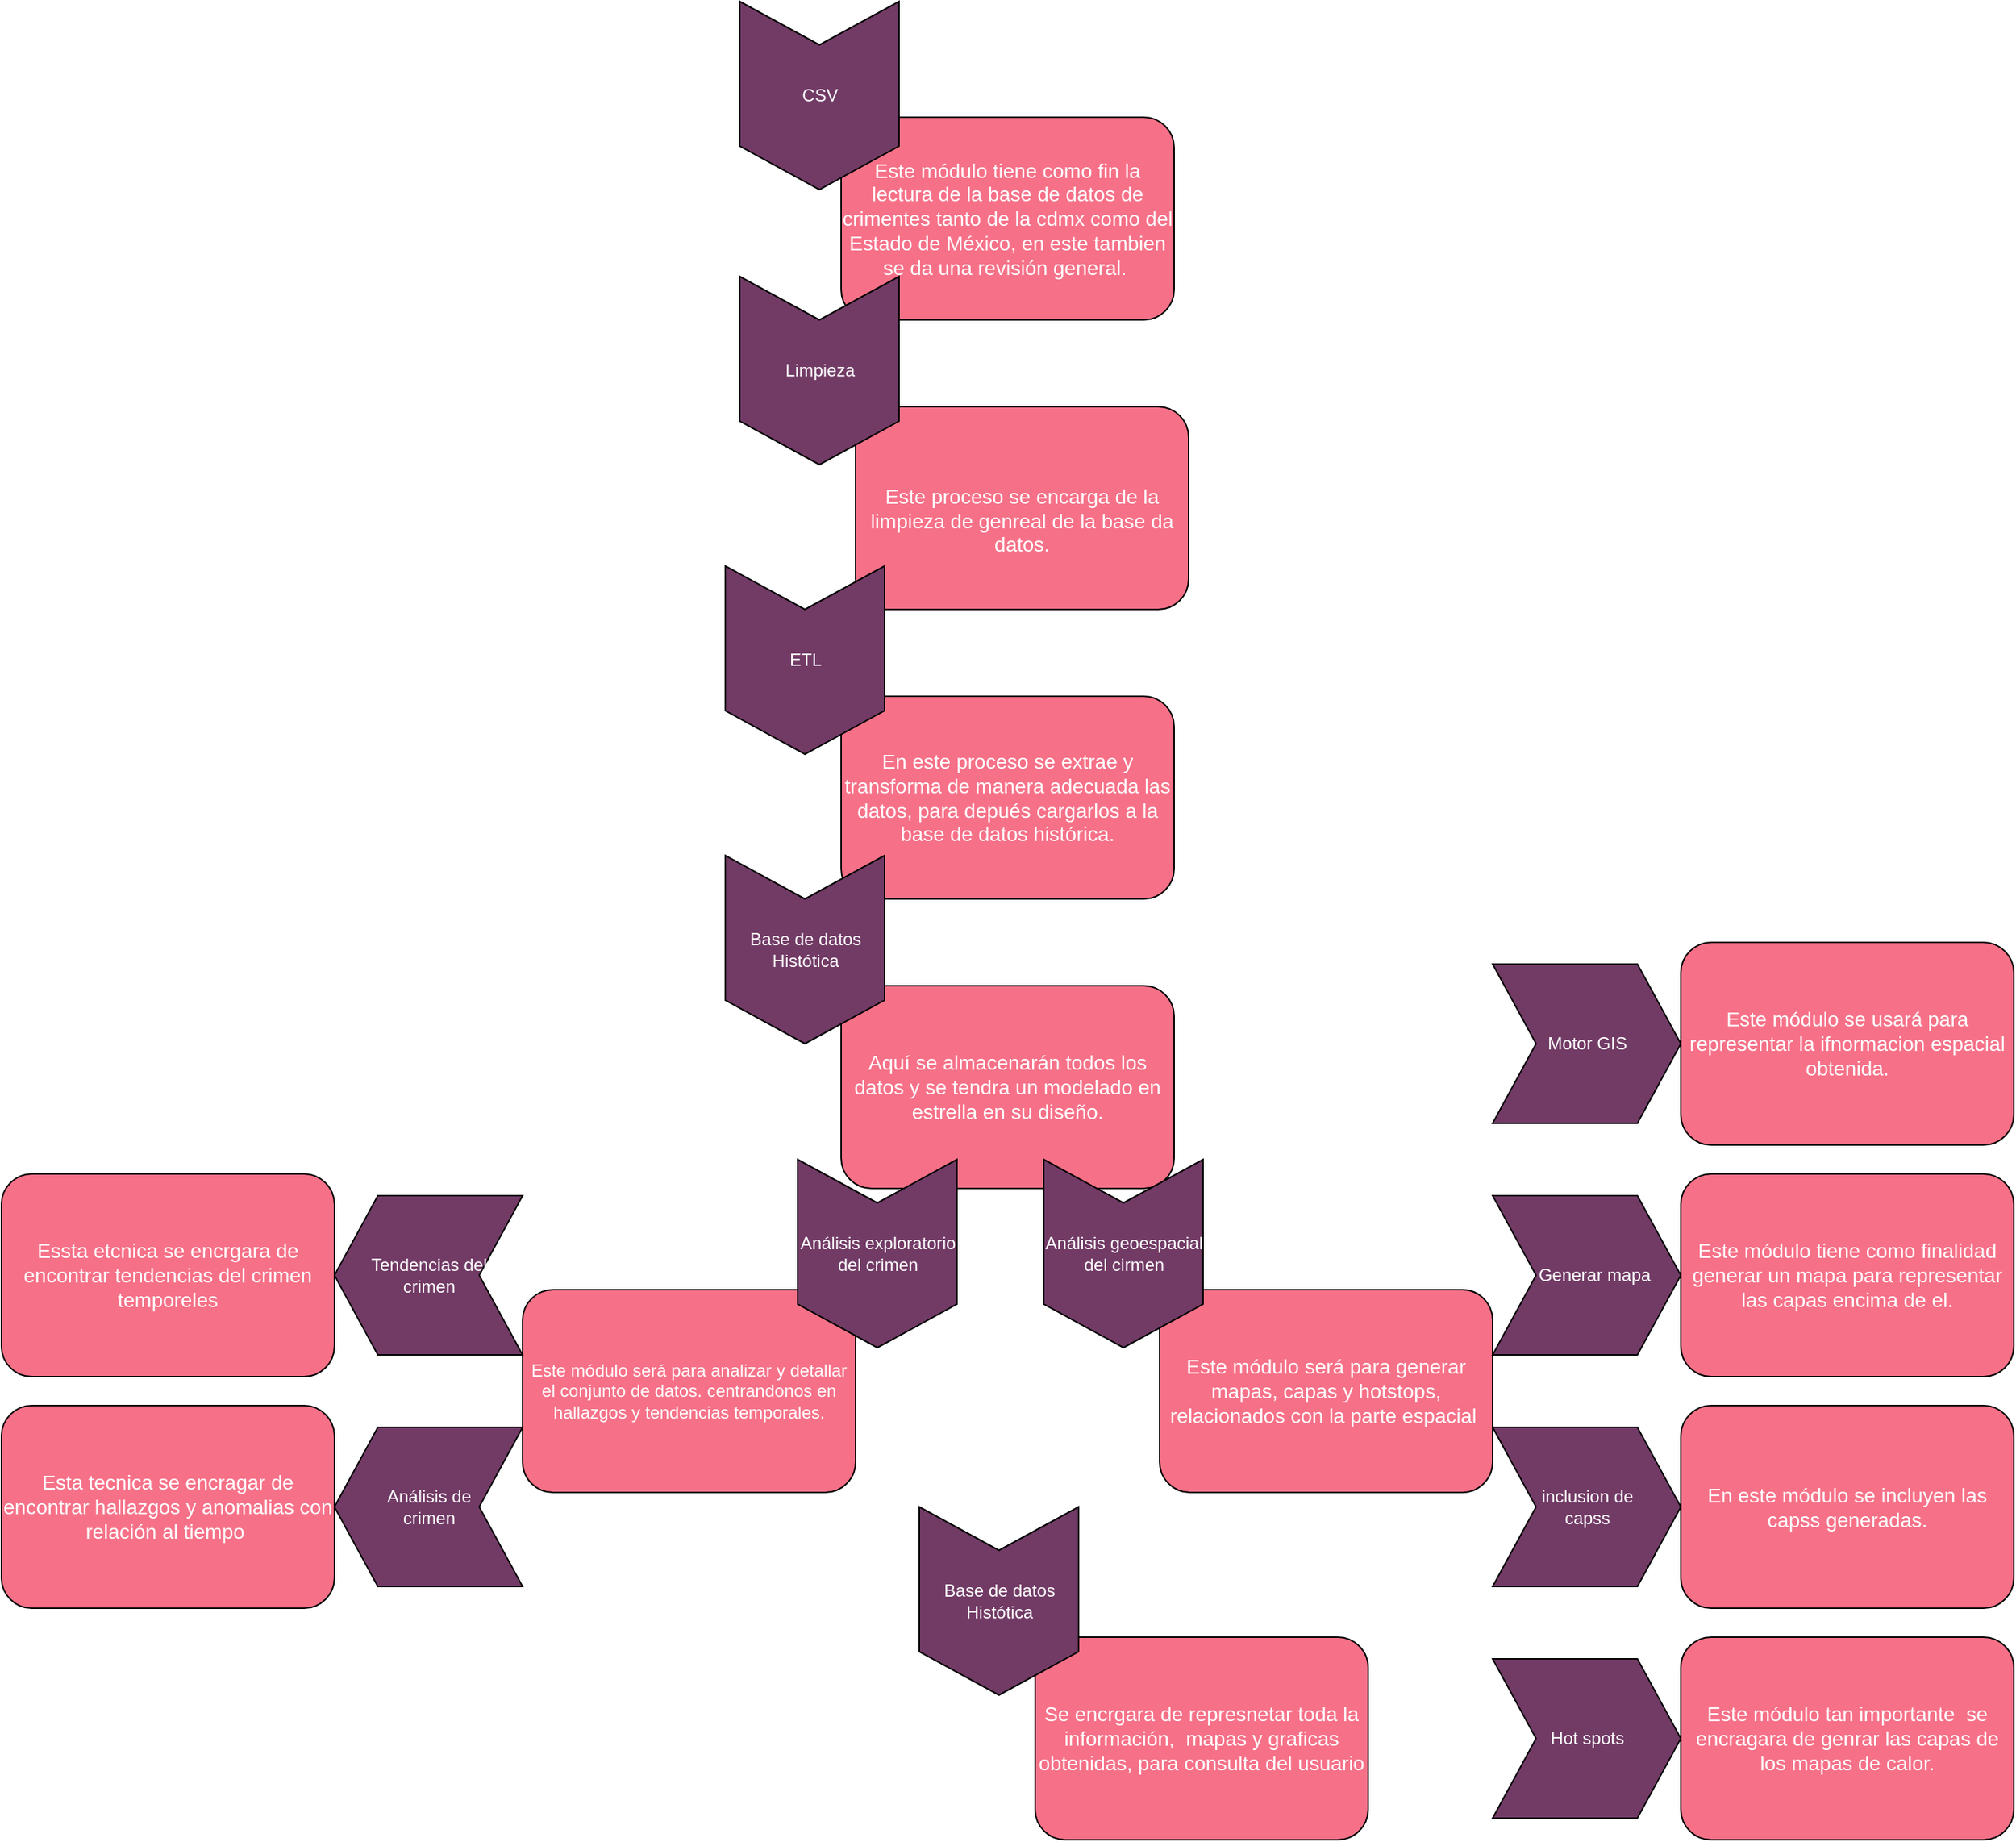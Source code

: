 <mxfile version="18.0.1" type="device"><diagram id="37D1KFFsXegpnFeDCG8D" name="Página-1"><mxGraphModel dx="2858" dy="1224" grid="1" gridSize="10" guides="1" tooltips="1" connect="1" arrows="1" fold="1" page="1" pageScale="1" pageWidth="827" pageHeight="1169" math="0" shadow="0"><root><mxCell id="0"/><mxCell id="1" parent="0"/><mxCell id="ULO8tSjGNttS4-C9slgN-29" value="Essta etcnica se encrgara de encontrar tendencias del crimen temporeles" style="rounded=1;whiteSpace=wrap;html=1;labelBackgroundColor=none;fontColor=#FFFFFF;fillColor=#F67188;fontSize=14;" vertex="1" parent="1"><mxGeometry x="-210" y="840" width="230" height="140" as="geometry"/></mxCell><mxCell id="ULO8tSjGNttS4-C9slgN-21" value="Este módulo tiene como finalidad generar un mapa para representar las capas encima de el." style="rounded=1;whiteSpace=wrap;html=1;labelBackgroundColor=none;fontColor=#FFFFFF;fillColor=#F67188;fontSize=14;" vertex="1" parent="1"><mxGeometry x="950" y="840" width="230" height="140" as="geometry"/></mxCell><mxCell id="ULO8tSjGNttS4-C9slgN-11" value="&lt;div style=&quot;font-size: 14px;&quot;&gt;&lt;span style=&quot;background-color: initial; text-indent: -0.38in; font-size: 14px;&quot;&gt;Este módulo tiene como fin la lectura de la base de datos de crimentes tanto de la cdmx como del Estado de México, en este tambien se da una revisión general.&amp;nbsp;&lt;/span&gt;&lt;/div&gt;" style="rounded=1;whiteSpace=wrap;html=1;labelBackgroundColor=none;fontColor=#FFFFFF;fillColor=#F67188;align=center;fontSize=14;" vertex="1" parent="1"><mxGeometry x="370" y="110" width="230" height="140" as="geometry"/></mxCell><mxCell id="ULO8tSjGNttS4-C9slgN-9" value="&lt;br style=&quot;font-size: 14px;&quot;&gt;&lt;span style=&quot;color: rgb(255, 255, 255); font-family: Helvetica; font-size: 14px; font-style: normal; font-variant-ligatures: normal; font-variant-caps: normal; font-weight: 400; letter-spacing: normal; orphans: 2; text-align: left; text-indent: -36.48px; text-transform: none; widows: 2; word-spacing: 0px; -webkit-text-stroke-width: 0px; text-decoration-thickness: initial; text-decoration-style: initial; text-decoration-color: initial;&quot;&gt;&#9;&lt;/span&gt;&lt;span style=&quot;color: rgb(255, 255, 255); font-family: Helvetica; font-size: 14px; font-style: normal; font-variant-ligatures: normal; font-variant-caps: normal; font-weight: 400; letter-spacing: normal; orphans: 2; text-align: left; text-indent: -36.48px; text-transform: none; widows: 2; word-spacing: 0px; -webkit-text-stroke-width: 0px; text-decoration-thickness: initial; text-decoration-style: initial; text-decoration-color: initial; float: none; display: inline !important;&quot;&gt;Este proceso se encarga de la limpieza de genreal de la base da datos.&lt;/span&gt;&lt;br style=&quot;font-size: 14px;&quot;&gt;" style="rounded=1;whiteSpace=wrap;html=1;labelBackgroundColor=none;fontColor=#FFFFFF;fillColor=#F67188;fontSize=14;" vertex="1" parent="1"><mxGeometry x="380" y="310" width="230" height="140" as="geometry"/></mxCell><mxCell id="ULO8tSjGNttS4-C9slgN-5" value="CSV" style="html=1;shadow=0;dashed=0;align=center;verticalAlign=middle;shape=mxgraph.arrows2.arrow;dy=0;dx=30;notch=30;fontColor=#FFFFFF;fillColor=#723B66;rotation=90;horizontal=0;" vertex="1" parent="1"><mxGeometry x="290" y="40" width="130" height="110" as="geometry"/></mxCell><mxCell id="ULO8tSjGNttS4-C9slgN-7" value="Limpieza" style="html=1;shadow=0;dashed=0;align=center;verticalAlign=middle;shape=mxgraph.arrows2.arrow;dy=0;dx=30;notch=30;fontColor=#FFFFFF;fillColor=#723B66;rotation=90;horizontal=0;" vertex="1" parent="1"><mxGeometry x="290" y="230" width="130" height="110" as="geometry"/></mxCell><mxCell id="ULO8tSjGNttS4-C9slgN-12" value="En este proceso se extrae y transforma de manera adecuada las datos, para depués cargarlos a la base de datos histórica." style="rounded=1;whiteSpace=wrap;html=1;labelBackgroundColor=none;fontColor=#FFFFFF;fillColor=#F67188;fontSize=14;" vertex="1" parent="1"><mxGeometry x="370" y="510" width="230" height="140" as="geometry"/></mxCell><mxCell id="ULO8tSjGNttS4-C9slgN-13" value="ETL" style="html=1;shadow=0;dashed=0;align=center;verticalAlign=middle;shape=mxgraph.arrows2.arrow;dy=0;dx=30;notch=30;fontColor=#FFFFFF;fillColor=#723B66;rotation=90;horizontal=0;" vertex="1" parent="1"><mxGeometry x="280" y="430" width="130" height="110" as="geometry"/></mxCell><mxCell id="ULO8tSjGNttS4-C9slgN-14" value="Aquí se almacenarán todos los datos y se tendra un modelado en estrella en su diseño." style="rounded=1;whiteSpace=wrap;html=1;labelBackgroundColor=none;fontColor=#FFFFFF;fillColor=#F67188;fontSize=14;" vertex="1" parent="1"><mxGeometry x="370" y="710" width="230" height="140" as="geometry"/></mxCell><mxCell id="ULO8tSjGNttS4-C9slgN-15" value="Base de datos&lt;br&gt;Histótica" style="html=1;shadow=0;dashed=0;align=center;verticalAlign=middle;shape=mxgraph.arrows2.arrow;dy=0;dx=30;notch=30;fontColor=#FFFFFF;fillColor=#723B66;rotation=90;horizontal=0;" vertex="1" parent="1"><mxGeometry x="280" y="630" width="130" height="110" as="geometry"/></mxCell><mxCell id="ULO8tSjGNttS4-C9slgN-16" value="Este módulo será para analizar y detallar el conjunto de datos. centrandonos en hallazgos y tendencias temporales." style="rounded=1;whiteSpace=wrap;html=1;labelBackgroundColor=none;fontColor=#FFFFFF;fillColor=#F67188;" vertex="1" parent="1"><mxGeometry x="150" y="920" width="230" height="140" as="geometry"/></mxCell><mxCell id="ULO8tSjGNttS4-C9slgN-17" value="Análisis exploratorio &lt;br&gt;del crimen" style="html=1;shadow=0;dashed=0;align=center;verticalAlign=middle;shape=mxgraph.arrows2.arrow;dy=0;dx=30;notch=30;fontColor=#FFFFFF;fillColor=#723B66;rotation=90;horizontal=0;" vertex="1" parent="1"><mxGeometry x="330" y="840" width="130" height="110" as="geometry"/></mxCell><mxCell id="ULO8tSjGNttS4-C9slgN-18" value="Este módulo será para generar mapas, capas y hotstops, relacionados con la parte espacial&amp;nbsp;" style="rounded=1;whiteSpace=wrap;html=1;labelBackgroundColor=none;fontColor=#FFFFFF;fillColor=#F67188;fontSize=14;" vertex="1" parent="1"><mxGeometry x="590" y="920" width="230" height="140" as="geometry"/></mxCell><mxCell id="ULO8tSjGNttS4-C9slgN-19" value="Análisis geoespacial &lt;br&gt;del cirmen" style="html=1;shadow=0;dashed=0;align=center;verticalAlign=middle;shape=mxgraph.arrows2.arrow;dy=0;dx=30;notch=30;fontColor=#FFFFFF;fillColor=#723B66;rotation=90;horizontal=0;" vertex="1" parent="1"><mxGeometry x="500" y="840" width="130" height="110" as="geometry"/></mxCell><mxCell id="ULO8tSjGNttS4-C9slgN-20" value="b Generar mapa" style="html=1;shadow=0;dashed=0;align=center;verticalAlign=middle;shape=mxgraph.arrows2.arrow;dy=0;dx=30;notch=30;fontColor=#FFFFFF;fillColor=#723B66;rotation=0;horizontal=1;" vertex="1" parent="1"><mxGeometry x="820" y="855" width="130" height="110" as="geometry"/></mxCell><mxCell id="ULO8tSjGNttS4-C9slgN-24" value="Tendencias del &lt;br&gt;crimen" style="html=1;shadow=0;dashed=0;align=center;verticalAlign=middle;shape=mxgraph.arrows2.arrow;dy=0;dx=30;notch=30;fontColor=#FFFFFF;fillColor=#723B66;rotation=0;horizontal=1;flipV=1;flipH=1;" vertex="1" parent="1"><mxGeometry x="20" y="855" width="130" height="110" as="geometry"/></mxCell><mxCell id="ULO8tSjGNttS4-C9slgN-25" value="Este módulo se usará para representar la ifnormacion espacial obtenida." style="rounded=1;whiteSpace=wrap;html=1;labelBackgroundColor=none;fontColor=#FFFFFF;fillColor=#F67188;fontSize=14;" vertex="1" parent="1"><mxGeometry x="950" y="680" width="230" height="140" as="geometry"/></mxCell><mxCell id="ULO8tSjGNttS4-C9slgN-26" value="Motor GIS" style="html=1;shadow=0;dashed=0;align=center;verticalAlign=middle;shape=mxgraph.arrows2.arrow;dy=0;dx=30;notch=30;fontColor=#FFFFFF;fillColor=#723B66;rotation=0;horizontal=1;" vertex="1" parent="1"><mxGeometry x="820" y="695" width="130" height="110" as="geometry"/></mxCell><mxCell id="ULO8tSjGNttS4-C9slgN-27" value="En este módulo se incluyen las capss generadas." style="rounded=1;whiteSpace=wrap;html=1;labelBackgroundColor=none;fontColor=#FFFFFF;fillColor=#F67188;fontSize=14;" vertex="1" parent="1"><mxGeometry x="950" y="1000" width="230" height="140" as="geometry"/></mxCell><mxCell id="ULO8tSjGNttS4-C9slgN-28" value="inclusion de &lt;br&gt;capss" style="html=1;shadow=0;dashed=0;align=center;verticalAlign=middle;shape=mxgraph.arrows2.arrow;dy=0;dx=30;notch=30;fontColor=#FFFFFF;fillColor=#723B66;rotation=0;horizontal=1;" vertex="1" parent="1"><mxGeometry x="820" y="1015" width="130" height="110" as="geometry"/></mxCell><mxCell id="ULO8tSjGNttS4-C9slgN-30" value="Esta tecnica se encragar de encontrar hallazgos y anomalias con relación al tiempo&amp;nbsp;" style="rounded=1;whiteSpace=wrap;html=1;labelBackgroundColor=none;fontColor=#FFFFFF;fillColor=#F67188;fontSize=14;" vertex="1" parent="1"><mxGeometry x="-210" y="1000" width="230" height="140" as="geometry"/></mxCell><mxCell id="ULO8tSjGNttS4-C9slgN-31" value="Análisis de &lt;br&gt;crimen" style="html=1;shadow=0;dashed=0;align=center;verticalAlign=middle;shape=mxgraph.arrows2.arrow;dy=0;dx=30;notch=30;fontColor=#FFFFFF;fillColor=#723B66;rotation=0;horizontal=1;flipV=1;flipH=1;" vertex="1" parent="1"><mxGeometry x="20" y="1015" width="130" height="110" as="geometry"/></mxCell><mxCell id="ULO8tSjGNttS4-C9slgN-32" value="Se encrgara de represnetar toda la información,&amp;nbsp; mapas y graficas obtenidas, para consulta del usuario" style="rounded=1;whiteSpace=wrap;html=1;labelBackgroundColor=none;fontColor=#FFFFFF;fillColor=#F67188;fontSize=14;" vertex="1" parent="1"><mxGeometry x="504" y="1160" width="230" height="140" as="geometry"/></mxCell><mxCell id="ULO8tSjGNttS4-C9slgN-33" value="Base de datos&lt;br&gt;Histótica" style="html=1;shadow=0;dashed=0;align=center;verticalAlign=middle;shape=mxgraph.arrows2.arrow;dy=0;dx=30;notch=30;fontColor=#FFFFFF;fillColor=#723B66;rotation=90;horizontal=0;" vertex="1" parent="1"><mxGeometry x="414" y="1080" width="130" height="110" as="geometry"/></mxCell><mxCell id="ULO8tSjGNttS4-C9slgN-34" value="Este módulo tan importante&amp;nbsp; se encragara de genrar las capas de los mapas de calor." style="rounded=1;whiteSpace=wrap;html=1;labelBackgroundColor=none;fontColor=#FFFFFF;fillColor=#F67188;fontSize=14;" vertex="1" parent="1"><mxGeometry x="950" y="1160" width="230" height="140" as="geometry"/></mxCell><mxCell id="ULO8tSjGNttS4-C9slgN-35" value="Hot spots" style="html=1;shadow=0;dashed=0;align=center;verticalAlign=middle;shape=mxgraph.arrows2.arrow;dy=0;dx=30;notch=30;fontColor=#FFFFFF;fillColor=#723B66;rotation=0;horizontal=1;" vertex="1" parent="1"><mxGeometry x="820" y="1175" width="130" height="110" as="geometry"/></mxCell></root></mxGraphModel></diagram></mxfile>